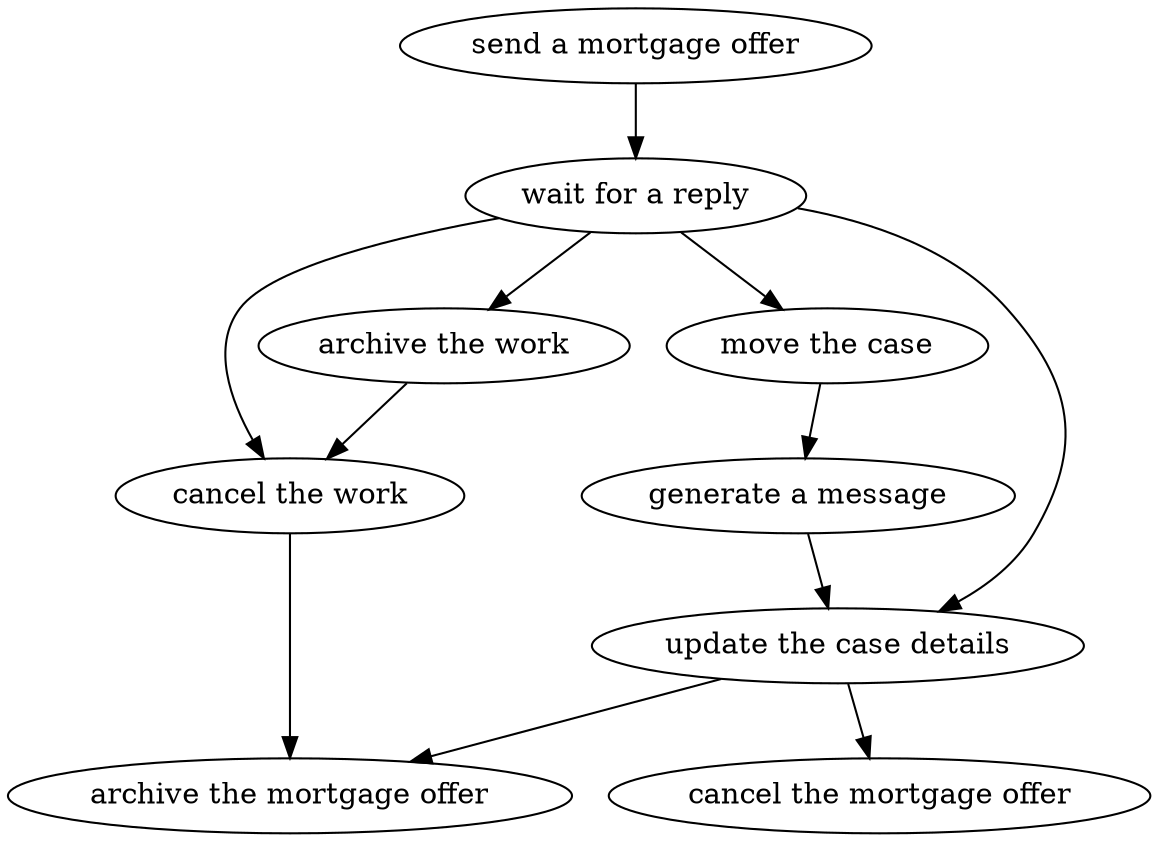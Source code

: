 strict digraph "doc-9.2" {
	graph [name="doc-9.2"];
	"send a mortgage offer"	[attrs="{'type': 'Activity', 'label': 'send a mortgage offer'}"];
	"wait for a reply"	[attrs="{'type': 'Activity', 'label': 'wait for a reply'}"];
	"send a mortgage offer" -> "wait for a reply"	[attrs="{'type': 'flow', 'label': 'flow'}"];
	"update the case details"	[attrs="{'type': 'Activity', 'label': 'update the case details'}"];
	"wait for a reply" -> "update the case details"	[attrs="{'type': 'flow', 'label': 'flow'}"];
	"archive the work"	[attrs="{'type': 'Activity', 'label': 'archive the work'}"];
	"wait for a reply" -> "archive the work"	[attrs="{'type': 'flow', 'label': 'flow'}"];
	"cancel the work"	[attrs="{'type': 'Activity', 'label': 'cancel the work'}"];
	"wait for a reply" -> "cancel the work"	[attrs="{'type': 'flow', 'label': 'flow'}"];
	"move the case"	[attrs="{'type': 'Activity', 'label': 'move the case'}"];
	"wait for a reply" -> "move the case"	[attrs="{'type': 'flow', 'label': 'flow'}"];
	"archive the mortgage offer"	[attrs="{'type': 'Activity', 'label': 'archive the mortgage offer'}"];
	"update the case details" -> "archive the mortgage offer"	[attrs="{'type': 'flow', 'label': 'flow'}"];
	"cancel the mortgage offer"	[attrs="{'type': 'Activity', 'label': 'cancel the mortgage offer'}"];
	"update the case details" -> "cancel the mortgage offer"	[attrs="{'type': 'flow', 'label': 'flow'}"];
	"archive the work" -> "cancel the work"	[attrs="{'type': 'flow', 'label': 'flow'}"];
	"cancel the work" -> "archive the mortgage offer"	[attrs="{'type': 'flow', 'label': 'flow'}"];
	"generate a message"	[attrs="{'type': 'Activity', 'label': 'generate a message'}"];
	"move the case" -> "generate a message"	[attrs="{'type': 'flow', 'label': 'flow'}"];
	"generate a message" -> "update the case details"	[attrs="{'type': 'flow', 'label': 'flow'}"];
}
